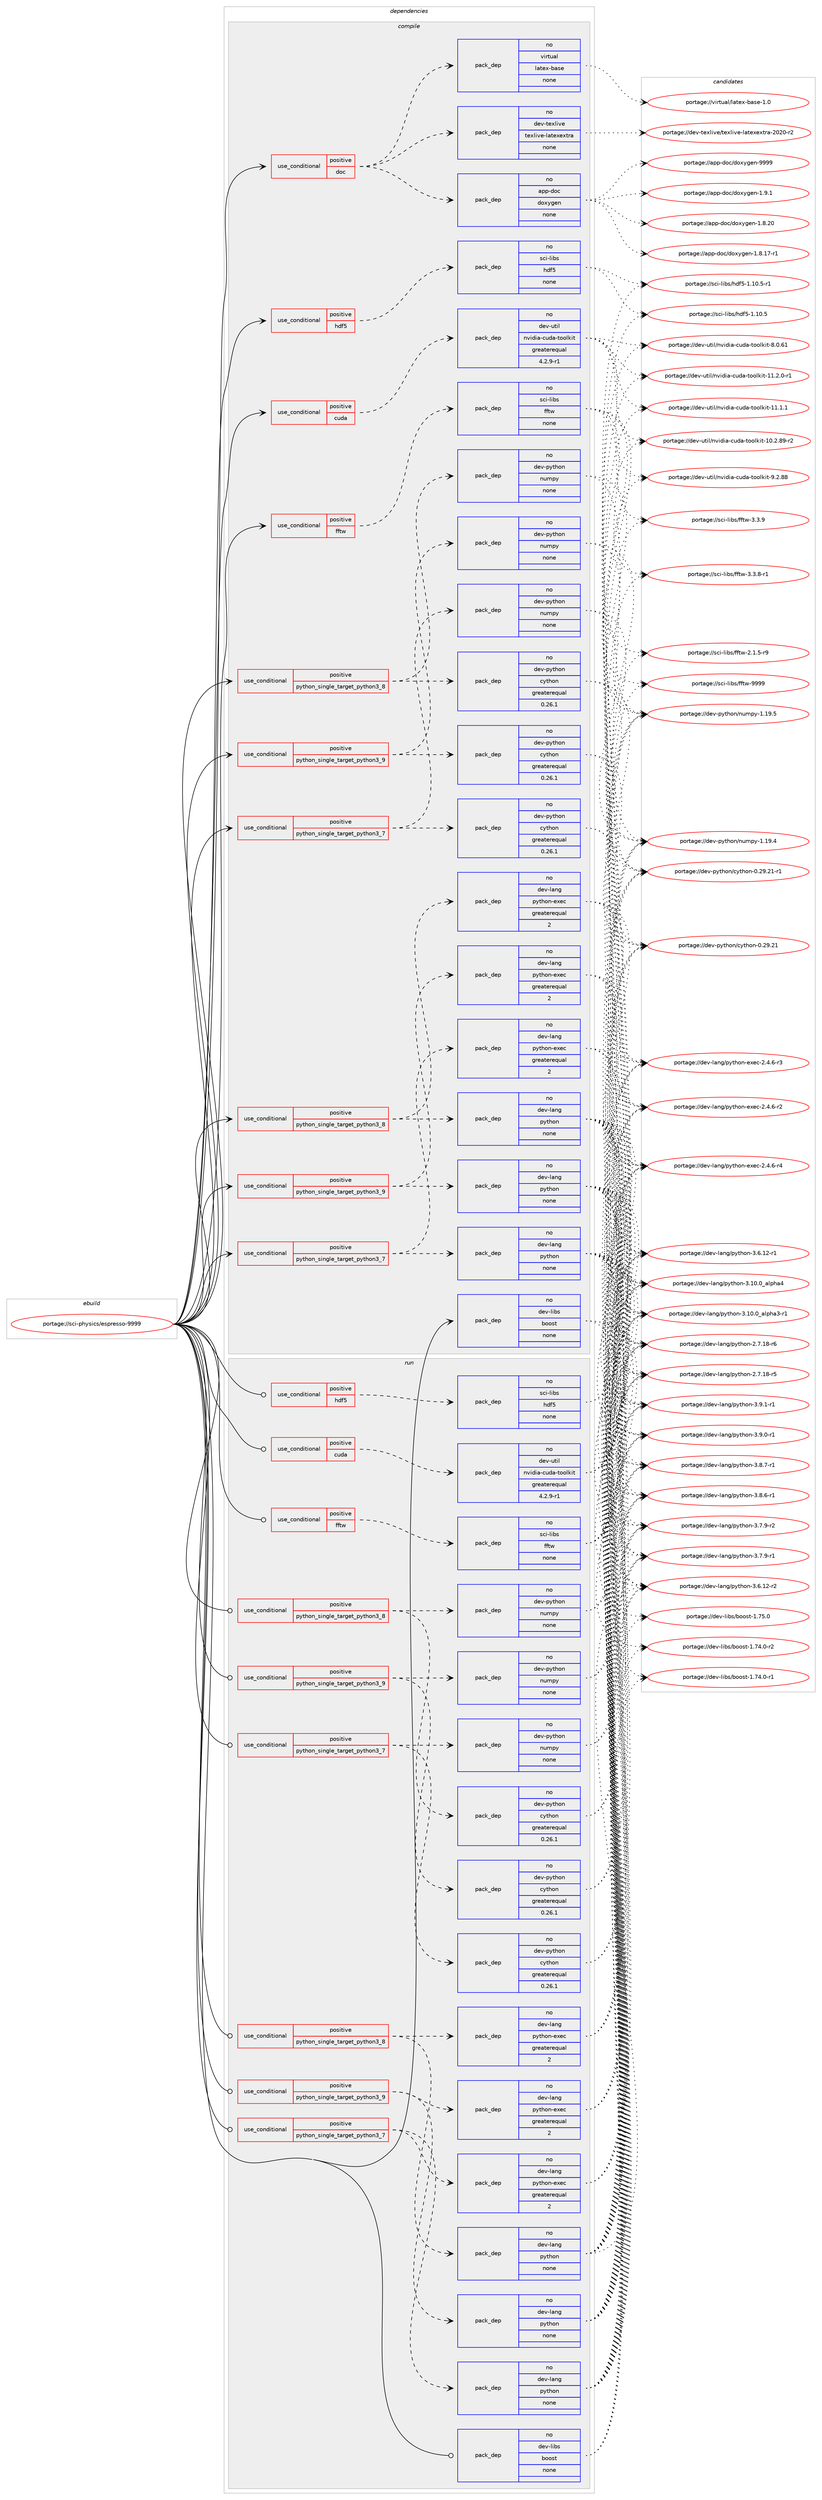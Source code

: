 digraph prolog {

# *************
# Graph options
# *************

newrank=true;
concentrate=true;
compound=true;
graph [rankdir=LR,fontname=Helvetica,fontsize=10,ranksep=1.5];#, ranksep=2.5, nodesep=0.2];
edge  [arrowhead=vee];
node  [fontname=Helvetica,fontsize=10];

# **********
# The ebuild
# **********

subgraph cluster_leftcol {
color=gray;
rank=same;
label=<<i>ebuild</i>>;
id [label="portage://sci-physics/espresso-9999", color=red, width=4, href="../sci-physics/espresso-9999.svg"];
}

# ****************
# The dependencies
# ****************

subgraph cluster_midcol {
color=gray;
label=<<i>dependencies</i>>;
subgraph cluster_compile {
fillcolor="#eeeeee";
style=filled;
label=<<i>compile</i>>;
subgraph cond4756 {
dependency15564 [label=<<TABLE BORDER="0" CELLBORDER="1" CELLSPACING="0" CELLPADDING="4"><TR><TD ROWSPAN="3" CELLPADDING="10">use_conditional</TD></TR><TR><TD>positive</TD></TR><TR><TD>cuda</TD></TR></TABLE>>, shape=none, color=red];
subgraph pack10681 {
dependency15565 [label=<<TABLE BORDER="0" CELLBORDER="1" CELLSPACING="0" CELLPADDING="4" WIDTH="220"><TR><TD ROWSPAN="6" CELLPADDING="30">pack_dep</TD></TR><TR><TD WIDTH="110">no</TD></TR><TR><TD>dev-util</TD></TR><TR><TD>nvidia-cuda-toolkit</TD></TR><TR><TD>greaterequal</TD></TR><TR><TD>4.2.9-r1</TD></TR></TABLE>>, shape=none, color=blue];
}
dependency15564:e -> dependency15565:w [weight=20,style="dashed",arrowhead="vee"];
}
id:e -> dependency15564:w [weight=20,style="solid",arrowhead="vee"];
subgraph cond4757 {
dependency15566 [label=<<TABLE BORDER="0" CELLBORDER="1" CELLSPACING="0" CELLPADDING="4"><TR><TD ROWSPAN="3" CELLPADDING="10">use_conditional</TD></TR><TR><TD>positive</TD></TR><TR><TD>doc</TD></TR></TABLE>>, shape=none, color=red];
subgraph pack10682 {
dependency15567 [label=<<TABLE BORDER="0" CELLBORDER="1" CELLSPACING="0" CELLPADDING="4" WIDTH="220"><TR><TD ROWSPAN="6" CELLPADDING="30">pack_dep</TD></TR><TR><TD WIDTH="110">no</TD></TR><TR><TD>app-doc</TD></TR><TR><TD>doxygen</TD></TR><TR><TD>none</TD></TR><TR><TD></TD></TR></TABLE>>, shape=none, color=blue];
}
dependency15566:e -> dependency15567:w [weight=20,style="dashed",arrowhead="vee"];
subgraph pack10683 {
dependency15568 [label=<<TABLE BORDER="0" CELLBORDER="1" CELLSPACING="0" CELLPADDING="4" WIDTH="220"><TR><TD ROWSPAN="6" CELLPADDING="30">pack_dep</TD></TR><TR><TD WIDTH="110">no</TD></TR><TR><TD>dev-texlive</TD></TR><TR><TD>texlive-latexextra</TD></TR><TR><TD>none</TD></TR><TR><TD></TD></TR></TABLE>>, shape=none, color=blue];
}
dependency15566:e -> dependency15568:w [weight=20,style="dashed",arrowhead="vee"];
subgraph pack10684 {
dependency15569 [label=<<TABLE BORDER="0" CELLBORDER="1" CELLSPACING="0" CELLPADDING="4" WIDTH="220"><TR><TD ROWSPAN="6" CELLPADDING="30">pack_dep</TD></TR><TR><TD WIDTH="110">no</TD></TR><TR><TD>virtual</TD></TR><TR><TD>latex-base</TD></TR><TR><TD>none</TD></TR><TR><TD></TD></TR></TABLE>>, shape=none, color=blue];
}
dependency15566:e -> dependency15569:w [weight=20,style="dashed",arrowhead="vee"];
}
id:e -> dependency15566:w [weight=20,style="solid",arrowhead="vee"];
subgraph cond4758 {
dependency15570 [label=<<TABLE BORDER="0" CELLBORDER="1" CELLSPACING="0" CELLPADDING="4"><TR><TD ROWSPAN="3" CELLPADDING="10">use_conditional</TD></TR><TR><TD>positive</TD></TR><TR><TD>fftw</TD></TR></TABLE>>, shape=none, color=red];
subgraph pack10685 {
dependency15571 [label=<<TABLE BORDER="0" CELLBORDER="1" CELLSPACING="0" CELLPADDING="4" WIDTH="220"><TR><TD ROWSPAN="6" CELLPADDING="30">pack_dep</TD></TR><TR><TD WIDTH="110">no</TD></TR><TR><TD>sci-libs</TD></TR><TR><TD>fftw</TD></TR><TR><TD>none</TD></TR><TR><TD></TD></TR></TABLE>>, shape=none, color=blue];
}
dependency15570:e -> dependency15571:w [weight=20,style="dashed",arrowhead="vee"];
}
id:e -> dependency15570:w [weight=20,style="solid",arrowhead="vee"];
subgraph cond4759 {
dependency15572 [label=<<TABLE BORDER="0" CELLBORDER="1" CELLSPACING="0" CELLPADDING="4"><TR><TD ROWSPAN="3" CELLPADDING="10">use_conditional</TD></TR><TR><TD>positive</TD></TR><TR><TD>hdf5</TD></TR></TABLE>>, shape=none, color=red];
subgraph pack10686 {
dependency15573 [label=<<TABLE BORDER="0" CELLBORDER="1" CELLSPACING="0" CELLPADDING="4" WIDTH="220"><TR><TD ROWSPAN="6" CELLPADDING="30">pack_dep</TD></TR><TR><TD WIDTH="110">no</TD></TR><TR><TD>sci-libs</TD></TR><TR><TD>hdf5</TD></TR><TR><TD>none</TD></TR><TR><TD></TD></TR></TABLE>>, shape=none, color=blue];
}
dependency15572:e -> dependency15573:w [weight=20,style="dashed",arrowhead="vee"];
}
id:e -> dependency15572:w [weight=20,style="solid",arrowhead="vee"];
subgraph cond4760 {
dependency15574 [label=<<TABLE BORDER="0" CELLBORDER="1" CELLSPACING="0" CELLPADDING="4"><TR><TD ROWSPAN="3" CELLPADDING="10">use_conditional</TD></TR><TR><TD>positive</TD></TR><TR><TD>python_single_target_python3_7</TD></TR></TABLE>>, shape=none, color=red];
subgraph pack10687 {
dependency15575 [label=<<TABLE BORDER="0" CELLBORDER="1" CELLSPACING="0" CELLPADDING="4" WIDTH="220"><TR><TD ROWSPAN="6" CELLPADDING="30">pack_dep</TD></TR><TR><TD WIDTH="110">no</TD></TR><TR><TD>dev-lang</TD></TR><TR><TD>python</TD></TR><TR><TD>none</TD></TR><TR><TD></TD></TR></TABLE>>, shape=none, color=blue];
}
dependency15574:e -> dependency15575:w [weight=20,style="dashed",arrowhead="vee"];
subgraph pack10688 {
dependency15576 [label=<<TABLE BORDER="0" CELLBORDER="1" CELLSPACING="0" CELLPADDING="4" WIDTH="220"><TR><TD ROWSPAN="6" CELLPADDING="30">pack_dep</TD></TR><TR><TD WIDTH="110">no</TD></TR><TR><TD>dev-lang</TD></TR><TR><TD>python-exec</TD></TR><TR><TD>greaterequal</TD></TR><TR><TD>2</TD></TR></TABLE>>, shape=none, color=blue];
}
dependency15574:e -> dependency15576:w [weight=20,style="dashed",arrowhead="vee"];
}
id:e -> dependency15574:w [weight=20,style="solid",arrowhead="vee"];
subgraph cond4761 {
dependency15577 [label=<<TABLE BORDER="0" CELLBORDER="1" CELLSPACING="0" CELLPADDING="4"><TR><TD ROWSPAN="3" CELLPADDING="10">use_conditional</TD></TR><TR><TD>positive</TD></TR><TR><TD>python_single_target_python3_7</TD></TR></TABLE>>, shape=none, color=red];
subgraph pack10689 {
dependency15578 [label=<<TABLE BORDER="0" CELLBORDER="1" CELLSPACING="0" CELLPADDING="4" WIDTH="220"><TR><TD ROWSPAN="6" CELLPADDING="30">pack_dep</TD></TR><TR><TD WIDTH="110">no</TD></TR><TR><TD>dev-python</TD></TR><TR><TD>cython</TD></TR><TR><TD>greaterequal</TD></TR><TR><TD>0.26.1</TD></TR></TABLE>>, shape=none, color=blue];
}
dependency15577:e -> dependency15578:w [weight=20,style="dashed",arrowhead="vee"];
subgraph pack10690 {
dependency15579 [label=<<TABLE BORDER="0" CELLBORDER="1" CELLSPACING="0" CELLPADDING="4" WIDTH="220"><TR><TD ROWSPAN="6" CELLPADDING="30">pack_dep</TD></TR><TR><TD WIDTH="110">no</TD></TR><TR><TD>dev-python</TD></TR><TR><TD>numpy</TD></TR><TR><TD>none</TD></TR><TR><TD></TD></TR></TABLE>>, shape=none, color=blue];
}
dependency15577:e -> dependency15579:w [weight=20,style="dashed",arrowhead="vee"];
}
id:e -> dependency15577:w [weight=20,style="solid",arrowhead="vee"];
subgraph cond4762 {
dependency15580 [label=<<TABLE BORDER="0" CELLBORDER="1" CELLSPACING="0" CELLPADDING="4"><TR><TD ROWSPAN="3" CELLPADDING="10">use_conditional</TD></TR><TR><TD>positive</TD></TR><TR><TD>python_single_target_python3_8</TD></TR></TABLE>>, shape=none, color=red];
subgraph pack10691 {
dependency15581 [label=<<TABLE BORDER="0" CELLBORDER="1" CELLSPACING="0" CELLPADDING="4" WIDTH="220"><TR><TD ROWSPAN="6" CELLPADDING="30">pack_dep</TD></TR><TR><TD WIDTH="110">no</TD></TR><TR><TD>dev-lang</TD></TR><TR><TD>python</TD></TR><TR><TD>none</TD></TR><TR><TD></TD></TR></TABLE>>, shape=none, color=blue];
}
dependency15580:e -> dependency15581:w [weight=20,style="dashed",arrowhead="vee"];
subgraph pack10692 {
dependency15582 [label=<<TABLE BORDER="0" CELLBORDER="1" CELLSPACING="0" CELLPADDING="4" WIDTH="220"><TR><TD ROWSPAN="6" CELLPADDING="30">pack_dep</TD></TR><TR><TD WIDTH="110">no</TD></TR><TR><TD>dev-lang</TD></TR><TR><TD>python-exec</TD></TR><TR><TD>greaterequal</TD></TR><TR><TD>2</TD></TR></TABLE>>, shape=none, color=blue];
}
dependency15580:e -> dependency15582:w [weight=20,style="dashed",arrowhead="vee"];
}
id:e -> dependency15580:w [weight=20,style="solid",arrowhead="vee"];
subgraph cond4763 {
dependency15583 [label=<<TABLE BORDER="0" CELLBORDER="1" CELLSPACING="0" CELLPADDING="4"><TR><TD ROWSPAN="3" CELLPADDING="10">use_conditional</TD></TR><TR><TD>positive</TD></TR><TR><TD>python_single_target_python3_8</TD></TR></TABLE>>, shape=none, color=red];
subgraph pack10693 {
dependency15584 [label=<<TABLE BORDER="0" CELLBORDER="1" CELLSPACING="0" CELLPADDING="4" WIDTH="220"><TR><TD ROWSPAN="6" CELLPADDING="30">pack_dep</TD></TR><TR><TD WIDTH="110">no</TD></TR><TR><TD>dev-python</TD></TR><TR><TD>cython</TD></TR><TR><TD>greaterequal</TD></TR><TR><TD>0.26.1</TD></TR></TABLE>>, shape=none, color=blue];
}
dependency15583:e -> dependency15584:w [weight=20,style="dashed",arrowhead="vee"];
subgraph pack10694 {
dependency15585 [label=<<TABLE BORDER="0" CELLBORDER="1" CELLSPACING="0" CELLPADDING="4" WIDTH="220"><TR><TD ROWSPAN="6" CELLPADDING="30">pack_dep</TD></TR><TR><TD WIDTH="110">no</TD></TR><TR><TD>dev-python</TD></TR><TR><TD>numpy</TD></TR><TR><TD>none</TD></TR><TR><TD></TD></TR></TABLE>>, shape=none, color=blue];
}
dependency15583:e -> dependency15585:w [weight=20,style="dashed",arrowhead="vee"];
}
id:e -> dependency15583:w [weight=20,style="solid",arrowhead="vee"];
subgraph cond4764 {
dependency15586 [label=<<TABLE BORDER="0" CELLBORDER="1" CELLSPACING="0" CELLPADDING="4"><TR><TD ROWSPAN="3" CELLPADDING="10">use_conditional</TD></TR><TR><TD>positive</TD></TR><TR><TD>python_single_target_python3_9</TD></TR></TABLE>>, shape=none, color=red];
subgraph pack10695 {
dependency15587 [label=<<TABLE BORDER="0" CELLBORDER="1" CELLSPACING="0" CELLPADDING="4" WIDTH="220"><TR><TD ROWSPAN="6" CELLPADDING="30">pack_dep</TD></TR><TR><TD WIDTH="110">no</TD></TR><TR><TD>dev-lang</TD></TR><TR><TD>python</TD></TR><TR><TD>none</TD></TR><TR><TD></TD></TR></TABLE>>, shape=none, color=blue];
}
dependency15586:e -> dependency15587:w [weight=20,style="dashed",arrowhead="vee"];
subgraph pack10696 {
dependency15588 [label=<<TABLE BORDER="0" CELLBORDER="1" CELLSPACING="0" CELLPADDING="4" WIDTH="220"><TR><TD ROWSPAN="6" CELLPADDING="30">pack_dep</TD></TR><TR><TD WIDTH="110">no</TD></TR><TR><TD>dev-lang</TD></TR><TR><TD>python-exec</TD></TR><TR><TD>greaterequal</TD></TR><TR><TD>2</TD></TR></TABLE>>, shape=none, color=blue];
}
dependency15586:e -> dependency15588:w [weight=20,style="dashed",arrowhead="vee"];
}
id:e -> dependency15586:w [weight=20,style="solid",arrowhead="vee"];
subgraph cond4765 {
dependency15589 [label=<<TABLE BORDER="0" CELLBORDER="1" CELLSPACING="0" CELLPADDING="4"><TR><TD ROWSPAN="3" CELLPADDING="10">use_conditional</TD></TR><TR><TD>positive</TD></TR><TR><TD>python_single_target_python3_9</TD></TR></TABLE>>, shape=none, color=red];
subgraph pack10697 {
dependency15590 [label=<<TABLE BORDER="0" CELLBORDER="1" CELLSPACING="0" CELLPADDING="4" WIDTH="220"><TR><TD ROWSPAN="6" CELLPADDING="30">pack_dep</TD></TR><TR><TD WIDTH="110">no</TD></TR><TR><TD>dev-python</TD></TR><TR><TD>cython</TD></TR><TR><TD>greaterequal</TD></TR><TR><TD>0.26.1</TD></TR></TABLE>>, shape=none, color=blue];
}
dependency15589:e -> dependency15590:w [weight=20,style="dashed",arrowhead="vee"];
subgraph pack10698 {
dependency15591 [label=<<TABLE BORDER="0" CELLBORDER="1" CELLSPACING="0" CELLPADDING="4" WIDTH="220"><TR><TD ROWSPAN="6" CELLPADDING="30">pack_dep</TD></TR><TR><TD WIDTH="110">no</TD></TR><TR><TD>dev-python</TD></TR><TR><TD>numpy</TD></TR><TR><TD>none</TD></TR><TR><TD></TD></TR></TABLE>>, shape=none, color=blue];
}
dependency15589:e -> dependency15591:w [weight=20,style="dashed",arrowhead="vee"];
}
id:e -> dependency15589:w [weight=20,style="solid",arrowhead="vee"];
subgraph pack10699 {
dependency15592 [label=<<TABLE BORDER="0" CELLBORDER="1" CELLSPACING="0" CELLPADDING="4" WIDTH="220"><TR><TD ROWSPAN="6" CELLPADDING="30">pack_dep</TD></TR><TR><TD WIDTH="110">no</TD></TR><TR><TD>dev-libs</TD></TR><TR><TD>boost</TD></TR><TR><TD>none</TD></TR><TR><TD></TD></TR></TABLE>>, shape=none, color=blue];
}
id:e -> dependency15592:w [weight=20,style="solid",arrowhead="vee"];
}
subgraph cluster_compileandrun {
fillcolor="#eeeeee";
style=filled;
label=<<i>compile and run</i>>;
}
subgraph cluster_run {
fillcolor="#eeeeee";
style=filled;
label=<<i>run</i>>;
subgraph cond4766 {
dependency15593 [label=<<TABLE BORDER="0" CELLBORDER="1" CELLSPACING="0" CELLPADDING="4"><TR><TD ROWSPAN="3" CELLPADDING="10">use_conditional</TD></TR><TR><TD>positive</TD></TR><TR><TD>cuda</TD></TR></TABLE>>, shape=none, color=red];
subgraph pack10700 {
dependency15594 [label=<<TABLE BORDER="0" CELLBORDER="1" CELLSPACING="0" CELLPADDING="4" WIDTH="220"><TR><TD ROWSPAN="6" CELLPADDING="30">pack_dep</TD></TR><TR><TD WIDTH="110">no</TD></TR><TR><TD>dev-util</TD></TR><TR><TD>nvidia-cuda-toolkit</TD></TR><TR><TD>greaterequal</TD></TR><TR><TD>4.2.9-r1</TD></TR></TABLE>>, shape=none, color=blue];
}
dependency15593:e -> dependency15594:w [weight=20,style="dashed",arrowhead="vee"];
}
id:e -> dependency15593:w [weight=20,style="solid",arrowhead="odot"];
subgraph cond4767 {
dependency15595 [label=<<TABLE BORDER="0" CELLBORDER="1" CELLSPACING="0" CELLPADDING="4"><TR><TD ROWSPAN="3" CELLPADDING="10">use_conditional</TD></TR><TR><TD>positive</TD></TR><TR><TD>fftw</TD></TR></TABLE>>, shape=none, color=red];
subgraph pack10701 {
dependency15596 [label=<<TABLE BORDER="0" CELLBORDER="1" CELLSPACING="0" CELLPADDING="4" WIDTH="220"><TR><TD ROWSPAN="6" CELLPADDING="30">pack_dep</TD></TR><TR><TD WIDTH="110">no</TD></TR><TR><TD>sci-libs</TD></TR><TR><TD>fftw</TD></TR><TR><TD>none</TD></TR><TR><TD></TD></TR></TABLE>>, shape=none, color=blue];
}
dependency15595:e -> dependency15596:w [weight=20,style="dashed",arrowhead="vee"];
}
id:e -> dependency15595:w [weight=20,style="solid",arrowhead="odot"];
subgraph cond4768 {
dependency15597 [label=<<TABLE BORDER="0" CELLBORDER="1" CELLSPACING="0" CELLPADDING="4"><TR><TD ROWSPAN="3" CELLPADDING="10">use_conditional</TD></TR><TR><TD>positive</TD></TR><TR><TD>hdf5</TD></TR></TABLE>>, shape=none, color=red];
subgraph pack10702 {
dependency15598 [label=<<TABLE BORDER="0" CELLBORDER="1" CELLSPACING="0" CELLPADDING="4" WIDTH="220"><TR><TD ROWSPAN="6" CELLPADDING="30">pack_dep</TD></TR><TR><TD WIDTH="110">no</TD></TR><TR><TD>sci-libs</TD></TR><TR><TD>hdf5</TD></TR><TR><TD>none</TD></TR><TR><TD></TD></TR></TABLE>>, shape=none, color=blue];
}
dependency15597:e -> dependency15598:w [weight=20,style="dashed",arrowhead="vee"];
}
id:e -> dependency15597:w [weight=20,style="solid",arrowhead="odot"];
subgraph cond4769 {
dependency15599 [label=<<TABLE BORDER="0" CELLBORDER="1" CELLSPACING="0" CELLPADDING="4"><TR><TD ROWSPAN="3" CELLPADDING="10">use_conditional</TD></TR><TR><TD>positive</TD></TR><TR><TD>python_single_target_python3_7</TD></TR></TABLE>>, shape=none, color=red];
subgraph pack10703 {
dependency15600 [label=<<TABLE BORDER="0" CELLBORDER="1" CELLSPACING="0" CELLPADDING="4" WIDTH="220"><TR><TD ROWSPAN="6" CELLPADDING="30">pack_dep</TD></TR><TR><TD WIDTH="110">no</TD></TR><TR><TD>dev-lang</TD></TR><TR><TD>python</TD></TR><TR><TD>none</TD></TR><TR><TD></TD></TR></TABLE>>, shape=none, color=blue];
}
dependency15599:e -> dependency15600:w [weight=20,style="dashed",arrowhead="vee"];
subgraph pack10704 {
dependency15601 [label=<<TABLE BORDER="0" CELLBORDER="1" CELLSPACING="0" CELLPADDING="4" WIDTH="220"><TR><TD ROWSPAN="6" CELLPADDING="30">pack_dep</TD></TR><TR><TD WIDTH="110">no</TD></TR><TR><TD>dev-lang</TD></TR><TR><TD>python-exec</TD></TR><TR><TD>greaterequal</TD></TR><TR><TD>2</TD></TR></TABLE>>, shape=none, color=blue];
}
dependency15599:e -> dependency15601:w [weight=20,style="dashed",arrowhead="vee"];
}
id:e -> dependency15599:w [weight=20,style="solid",arrowhead="odot"];
subgraph cond4770 {
dependency15602 [label=<<TABLE BORDER="0" CELLBORDER="1" CELLSPACING="0" CELLPADDING="4"><TR><TD ROWSPAN="3" CELLPADDING="10">use_conditional</TD></TR><TR><TD>positive</TD></TR><TR><TD>python_single_target_python3_7</TD></TR></TABLE>>, shape=none, color=red];
subgraph pack10705 {
dependency15603 [label=<<TABLE BORDER="0" CELLBORDER="1" CELLSPACING="0" CELLPADDING="4" WIDTH="220"><TR><TD ROWSPAN="6" CELLPADDING="30">pack_dep</TD></TR><TR><TD WIDTH="110">no</TD></TR><TR><TD>dev-python</TD></TR><TR><TD>cython</TD></TR><TR><TD>greaterequal</TD></TR><TR><TD>0.26.1</TD></TR></TABLE>>, shape=none, color=blue];
}
dependency15602:e -> dependency15603:w [weight=20,style="dashed",arrowhead="vee"];
subgraph pack10706 {
dependency15604 [label=<<TABLE BORDER="0" CELLBORDER="1" CELLSPACING="0" CELLPADDING="4" WIDTH="220"><TR><TD ROWSPAN="6" CELLPADDING="30">pack_dep</TD></TR><TR><TD WIDTH="110">no</TD></TR><TR><TD>dev-python</TD></TR><TR><TD>numpy</TD></TR><TR><TD>none</TD></TR><TR><TD></TD></TR></TABLE>>, shape=none, color=blue];
}
dependency15602:e -> dependency15604:w [weight=20,style="dashed",arrowhead="vee"];
}
id:e -> dependency15602:w [weight=20,style="solid",arrowhead="odot"];
subgraph cond4771 {
dependency15605 [label=<<TABLE BORDER="0" CELLBORDER="1" CELLSPACING="0" CELLPADDING="4"><TR><TD ROWSPAN="3" CELLPADDING="10">use_conditional</TD></TR><TR><TD>positive</TD></TR><TR><TD>python_single_target_python3_8</TD></TR></TABLE>>, shape=none, color=red];
subgraph pack10707 {
dependency15606 [label=<<TABLE BORDER="0" CELLBORDER="1" CELLSPACING="0" CELLPADDING="4" WIDTH="220"><TR><TD ROWSPAN="6" CELLPADDING="30">pack_dep</TD></TR><TR><TD WIDTH="110">no</TD></TR><TR><TD>dev-lang</TD></TR><TR><TD>python</TD></TR><TR><TD>none</TD></TR><TR><TD></TD></TR></TABLE>>, shape=none, color=blue];
}
dependency15605:e -> dependency15606:w [weight=20,style="dashed",arrowhead="vee"];
subgraph pack10708 {
dependency15607 [label=<<TABLE BORDER="0" CELLBORDER="1" CELLSPACING="0" CELLPADDING="4" WIDTH="220"><TR><TD ROWSPAN="6" CELLPADDING="30">pack_dep</TD></TR><TR><TD WIDTH="110">no</TD></TR><TR><TD>dev-lang</TD></TR><TR><TD>python-exec</TD></TR><TR><TD>greaterequal</TD></TR><TR><TD>2</TD></TR></TABLE>>, shape=none, color=blue];
}
dependency15605:e -> dependency15607:w [weight=20,style="dashed",arrowhead="vee"];
}
id:e -> dependency15605:w [weight=20,style="solid",arrowhead="odot"];
subgraph cond4772 {
dependency15608 [label=<<TABLE BORDER="0" CELLBORDER="1" CELLSPACING="0" CELLPADDING="4"><TR><TD ROWSPAN="3" CELLPADDING="10">use_conditional</TD></TR><TR><TD>positive</TD></TR><TR><TD>python_single_target_python3_8</TD></TR></TABLE>>, shape=none, color=red];
subgraph pack10709 {
dependency15609 [label=<<TABLE BORDER="0" CELLBORDER="1" CELLSPACING="0" CELLPADDING="4" WIDTH="220"><TR><TD ROWSPAN="6" CELLPADDING="30">pack_dep</TD></TR><TR><TD WIDTH="110">no</TD></TR><TR><TD>dev-python</TD></TR><TR><TD>cython</TD></TR><TR><TD>greaterequal</TD></TR><TR><TD>0.26.1</TD></TR></TABLE>>, shape=none, color=blue];
}
dependency15608:e -> dependency15609:w [weight=20,style="dashed",arrowhead="vee"];
subgraph pack10710 {
dependency15610 [label=<<TABLE BORDER="0" CELLBORDER="1" CELLSPACING="0" CELLPADDING="4" WIDTH="220"><TR><TD ROWSPAN="6" CELLPADDING="30">pack_dep</TD></TR><TR><TD WIDTH="110">no</TD></TR><TR><TD>dev-python</TD></TR><TR><TD>numpy</TD></TR><TR><TD>none</TD></TR><TR><TD></TD></TR></TABLE>>, shape=none, color=blue];
}
dependency15608:e -> dependency15610:w [weight=20,style="dashed",arrowhead="vee"];
}
id:e -> dependency15608:w [weight=20,style="solid",arrowhead="odot"];
subgraph cond4773 {
dependency15611 [label=<<TABLE BORDER="0" CELLBORDER="1" CELLSPACING="0" CELLPADDING="4"><TR><TD ROWSPAN="3" CELLPADDING="10">use_conditional</TD></TR><TR><TD>positive</TD></TR><TR><TD>python_single_target_python3_9</TD></TR></TABLE>>, shape=none, color=red];
subgraph pack10711 {
dependency15612 [label=<<TABLE BORDER="0" CELLBORDER="1" CELLSPACING="0" CELLPADDING="4" WIDTH="220"><TR><TD ROWSPAN="6" CELLPADDING="30">pack_dep</TD></TR><TR><TD WIDTH="110">no</TD></TR><TR><TD>dev-lang</TD></TR><TR><TD>python</TD></TR><TR><TD>none</TD></TR><TR><TD></TD></TR></TABLE>>, shape=none, color=blue];
}
dependency15611:e -> dependency15612:w [weight=20,style="dashed",arrowhead="vee"];
subgraph pack10712 {
dependency15613 [label=<<TABLE BORDER="0" CELLBORDER="1" CELLSPACING="0" CELLPADDING="4" WIDTH="220"><TR><TD ROWSPAN="6" CELLPADDING="30">pack_dep</TD></TR><TR><TD WIDTH="110">no</TD></TR><TR><TD>dev-lang</TD></TR><TR><TD>python-exec</TD></TR><TR><TD>greaterequal</TD></TR><TR><TD>2</TD></TR></TABLE>>, shape=none, color=blue];
}
dependency15611:e -> dependency15613:w [weight=20,style="dashed",arrowhead="vee"];
}
id:e -> dependency15611:w [weight=20,style="solid",arrowhead="odot"];
subgraph cond4774 {
dependency15614 [label=<<TABLE BORDER="0" CELLBORDER="1" CELLSPACING="0" CELLPADDING="4"><TR><TD ROWSPAN="3" CELLPADDING="10">use_conditional</TD></TR><TR><TD>positive</TD></TR><TR><TD>python_single_target_python3_9</TD></TR></TABLE>>, shape=none, color=red];
subgraph pack10713 {
dependency15615 [label=<<TABLE BORDER="0" CELLBORDER="1" CELLSPACING="0" CELLPADDING="4" WIDTH="220"><TR><TD ROWSPAN="6" CELLPADDING="30">pack_dep</TD></TR><TR><TD WIDTH="110">no</TD></TR><TR><TD>dev-python</TD></TR><TR><TD>cython</TD></TR><TR><TD>greaterequal</TD></TR><TR><TD>0.26.1</TD></TR></TABLE>>, shape=none, color=blue];
}
dependency15614:e -> dependency15615:w [weight=20,style="dashed",arrowhead="vee"];
subgraph pack10714 {
dependency15616 [label=<<TABLE BORDER="0" CELLBORDER="1" CELLSPACING="0" CELLPADDING="4" WIDTH="220"><TR><TD ROWSPAN="6" CELLPADDING="30">pack_dep</TD></TR><TR><TD WIDTH="110">no</TD></TR><TR><TD>dev-python</TD></TR><TR><TD>numpy</TD></TR><TR><TD>none</TD></TR><TR><TD></TD></TR></TABLE>>, shape=none, color=blue];
}
dependency15614:e -> dependency15616:w [weight=20,style="dashed",arrowhead="vee"];
}
id:e -> dependency15614:w [weight=20,style="solid",arrowhead="odot"];
subgraph pack10715 {
dependency15617 [label=<<TABLE BORDER="0" CELLBORDER="1" CELLSPACING="0" CELLPADDING="4" WIDTH="220"><TR><TD ROWSPAN="6" CELLPADDING="30">pack_dep</TD></TR><TR><TD WIDTH="110">no</TD></TR><TR><TD>dev-libs</TD></TR><TR><TD>boost</TD></TR><TR><TD>none</TD></TR><TR><TD></TD></TR></TABLE>>, shape=none, color=blue];
}
id:e -> dependency15617:w [weight=20,style="solid",arrowhead="odot"];
}
}

# **************
# The candidates
# **************

subgraph cluster_choices {
rank=same;
color=gray;
label=<<i>candidates</i>>;

subgraph choice10681 {
color=black;
nodesep=1;
choice1001011184511711610510847110118105100105974599117100974511611111110810710511645574650465656 [label="portage://dev-util/nvidia-cuda-toolkit-9.2.88", color=red, width=4,href="../dev-util/nvidia-cuda-toolkit-9.2.88.svg"];
choice1001011184511711610510847110118105100105974599117100974511611111110810710511645564648465449 [label="portage://dev-util/nvidia-cuda-toolkit-8.0.61", color=red, width=4,href="../dev-util/nvidia-cuda-toolkit-8.0.61.svg"];
choice10010111845117116105108471101181051001059745991171009745116111111108107105116454949465046484511449 [label="portage://dev-util/nvidia-cuda-toolkit-11.2.0-r1", color=red, width=4,href="../dev-util/nvidia-cuda-toolkit-11.2.0-r1.svg"];
choice1001011184511711610510847110118105100105974599117100974511611111110810710511645494946494649 [label="portage://dev-util/nvidia-cuda-toolkit-11.1.1", color=red, width=4,href="../dev-util/nvidia-cuda-toolkit-11.1.1.svg"];
choice1001011184511711610510847110118105100105974599117100974511611111110810710511645494846504656574511450 [label="portage://dev-util/nvidia-cuda-toolkit-10.2.89-r2", color=red, width=4,href="../dev-util/nvidia-cuda-toolkit-10.2.89-r2.svg"];
dependency15565:e -> choice1001011184511711610510847110118105100105974599117100974511611111110810710511645574650465656:w [style=dotted,weight="100"];
dependency15565:e -> choice1001011184511711610510847110118105100105974599117100974511611111110810710511645564648465449:w [style=dotted,weight="100"];
dependency15565:e -> choice10010111845117116105108471101181051001059745991171009745116111111108107105116454949465046484511449:w [style=dotted,weight="100"];
dependency15565:e -> choice1001011184511711610510847110118105100105974599117100974511611111110810710511645494946494649:w [style=dotted,weight="100"];
dependency15565:e -> choice1001011184511711610510847110118105100105974599117100974511611111110810710511645494846504656574511450:w [style=dotted,weight="100"];
}
subgraph choice10682 {
color=black;
nodesep=1;
choice971121124510011199471001111201211031011104557575757 [label="portage://app-doc/doxygen-9999", color=red, width=4,href="../app-doc/doxygen-9999.svg"];
choice97112112451001119947100111120121103101110454946574649 [label="portage://app-doc/doxygen-1.9.1", color=red, width=4,href="../app-doc/doxygen-1.9.1.svg"];
choice9711211245100111994710011112012110310111045494656465048 [label="portage://app-doc/doxygen-1.8.20", color=red, width=4,href="../app-doc/doxygen-1.8.20.svg"];
choice97112112451001119947100111120121103101110454946564649554511449 [label="portage://app-doc/doxygen-1.8.17-r1", color=red, width=4,href="../app-doc/doxygen-1.8.17-r1.svg"];
dependency15567:e -> choice971121124510011199471001111201211031011104557575757:w [style=dotted,weight="100"];
dependency15567:e -> choice97112112451001119947100111120121103101110454946574649:w [style=dotted,weight="100"];
dependency15567:e -> choice9711211245100111994710011112012110310111045494656465048:w [style=dotted,weight="100"];
dependency15567:e -> choice97112112451001119947100111120121103101110454946564649554511449:w [style=dotted,weight="100"];
}
subgraph choice10683 {
color=black;
nodesep=1;
choice100101118451161011201081051181014711610112010810511810145108971161011201011201161149745504850484511450 [label="portage://dev-texlive/texlive-latexextra-2020-r2", color=red, width=4,href="../dev-texlive/texlive-latexextra-2020-r2.svg"];
dependency15568:e -> choice100101118451161011201081051181014711610112010810511810145108971161011201011201161149745504850484511450:w [style=dotted,weight="100"];
}
subgraph choice10684 {
color=black;
nodesep=1;
choice11810511411611797108471089711610112045989711510145494648 [label="portage://virtual/latex-base-1.0", color=red, width=4,href="../virtual/latex-base-1.0.svg"];
dependency15569:e -> choice11810511411611797108471089711610112045989711510145494648:w [style=dotted,weight="100"];
}
subgraph choice10685 {
color=black;
nodesep=1;
choice115991054510810598115471021021161194557575757 [label="portage://sci-libs/fftw-9999", color=red, width=4,href="../sci-libs/fftw-9999.svg"];
choice11599105451081059811547102102116119455146514657 [label="portage://sci-libs/fftw-3.3.9", color=red, width=4,href="../sci-libs/fftw-3.3.9.svg"];
choice115991054510810598115471021021161194551465146564511449 [label="portage://sci-libs/fftw-3.3.8-r1", color=red, width=4,href="../sci-libs/fftw-3.3.8-r1.svg"];
choice115991054510810598115471021021161194550464946534511457 [label="portage://sci-libs/fftw-2.1.5-r9", color=red, width=4,href="../sci-libs/fftw-2.1.5-r9.svg"];
dependency15571:e -> choice115991054510810598115471021021161194557575757:w [style=dotted,weight="100"];
dependency15571:e -> choice11599105451081059811547102102116119455146514657:w [style=dotted,weight="100"];
dependency15571:e -> choice115991054510810598115471021021161194551465146564511449:w [style=dotted,weight="100"];
dependency15571:e -> choice115991054510810598115471021021161194550464946534511457:w [style=dotted,weight="100"];
}
subgraph choice10686 {
color=black;
nodesep=1;
choice1159910545108105981154710410010253454946494846534511449 [label="portage://sci-libs/hdf5-1.10.5-r1", color=red, width=4,href="../sci-libs/hdf5-1.10.5-r1.svg"];
choice115991054510810598115471041001025345494649484653 [label="portage://sci-libs/hdf5-1.10.5", color=red, width=4,href="../sci-libs/hdf5-1.10.5.svg"];
dependency15573:e -> choice1159910545108105981154710410010253454946494846534511449:w [style=dotted,weight="100"];
dependency15573:e -> choice115991054510810598115471041001025345494649484653:w [style=dotted,weight="100"];
}
subgraph choice10687 {
color=black;
nodesep=1;
choice1001011184510897110103471121211161041111104551465746494511449 [label="portage://dev-lang/python-3.9.1-r1", color=red, width=4,href="../dev-lang/python-3.9.1-r1.svg"];
choice1001011184510897110103471121211161041111104551465746484511449 [label="portage://dev-lang/python-3.9.0-r1", color=red, width=4,href="../dev-lang/python-3.9.0-r1.svg"];
choice1001011184510897110103471121211161041111104551465646554511449 [label="portage://dev-lang/python-3.8.7-r1", color=red, width=4,href="../dev-lang/python-3.8.7-r1.svg"];
choice1001011184510897110103471121211161041111104551465646544511449 [label="portage://dev-lang/python-3.8.6-r1", color=red, width=4,href="../dev-lang/python-3.8.6-r1.svg"];
choice1001011184510897110103471121211161041111104551465546574511450 [label="portage://dev-lang/python-3.7.9-r2", color=red, width=4,href="../dev-lang/python-3.7.9-r2.svg"];
choice1001011184510897110103471121211161041111104551465546574511449 [label="portage://dev-lang/python-3.7.9-r1", color=red, width=4,href="../dev-lang/python-3.7.9-r1.svg"];
choice100101118451089711010347112121116104111110455146544649504511450 [label="portage://dev-lang/python-3.6.12-r2", color=red, width=4,href="../dev-lang/python-3.6.12-r2.svg"];
choice100101118451089711010347112121116104111110455146544649504511449 [label="portage://dev-lang/python-3.6.12-r1", color=red, width=4,href="../dev-lang/python-3.6.12-r1.svg"];
choice1001011184510897110103471121211161041111104551464948464895971081121049752 [label="portage://dev-lang/python-3.10.0_alpha4", color=red, width=4,href="../dev-lang/python-3.10.0_alpha4.svg"];
choice10010111845108971101034711212111610411111045514649484648959710811210497514511449 [label="portage://dev-lang/python-3.10.0_alpha3-r1", color=red, width=4,href="../dev-lang/python-3.10.0_alpha3-r1.svg"];
choice100101118451089711010347112121116104111110455046554649564511454 [label="portage://dev-lang/python-2.7.18-r6", color=red, width=4,href="../dev-lang/python-2.7.18-r6.svg"];
choice100101118451089711010347112121116104111110455046554649564511453 [label="portage://dev-lang/python-2.7.18-r5", color=red, width=4,href="../dev-lang/python-2.7.18-r5.svg"];
dependency15575:e -> choice1001011184510897110103471121211161041111104551465746494511449:w [style=dotted,weight="100"];
dependency15575:e -> choice1001011184510897110103471121211161041111104551465746484511449:w [style=dotted,weight="100"];
dependency15575:e -> choice1001011184510897110103471121211161041111104551465646554511449:w [style=dotted,weight="100"];
dependency15575:e -> choice1001011184510897110103471121211161041111104551465646544511449:w [style=dotted,weight="100"];
dependency15575:e -> choice1001011184510897110103471121211161041111104551465546574511450:w [style=dotted,weight="100"];
dependency15575:e -> choice1001011184510897110103471121211161041111104551465546574511449:w [style=dotted,weight="100"];
dependency15575:e -> choice100101118451089711010347112121116104111110455146544649504511450:w [style=dotted,weight="100"];
dependency15575:e -> choice100101118451089711010347112121116104111110455146544649504511449:w [style=dotted,weight="100"];
dependency15575:e -> choice1001011184510897110103471121211161041111104551464948464895971081121049752:w [style=dotted,weight="100"];
dependency15575:e -> choice10010111845108971101034711212111610411111045514649484648959710811210497514511449:w [style=dotted,weight="100"];
dependency15575:e -> choice100101118451089711010347112121116104111110455046554649564511454:w [style=dotted,weight="100"];
dependency15575:e -> choice100101118451089711010347112121116104111110455046554649564511453:w [style=dotted,weight="100"];
}
subgraph choice10688 {
color=black;
nodesep=1;
choice10010111845108971101034711212111610411111045101120101994550465246544511452 [label="portage://dev-lang/python-exec-2.4.6-r4", color=red, width=4,href="../dev-lang/python-exec-2.4.6-r4.svg"];
choice10010111845108971101034711212111610411111045101120101994550465246544511451 [label="portage://dev-lang/python-exec-2.4.6-r3", color=red, width=4,href="../dev-lang/python-exec-2.4.6-r3.svg"];
choice10010111845108971101034711212111610411111045101120101994550465246544511450 [label="portage://dev-lang/python-exec-2.4.6-r2", color=red, width=4,href="../dev-lang/python-exec-2.4.6-r2.svg"];
dependency15576:e -> choice10010111845108971101034711212111610411111045101120101994550465246544511452:w [style=dotted,weight="100"];
dependency15576:e -> choice10010111845108971101034711212111610411111045101120101994550465246544511451:w [style=dotted,weight="100"];
dependency15576:e -> choice10010111845108971101034711212111610411111045101120101994550465246544511450:w [style=dotted,weight="100"];
}
subgraph choice10689 {
color=black;
nodesep=1;
choice10010111845112121116104111110479912111610411111045484650574650494511449 [label="portage://dev-python/cython-0.29.21-r1", color=red, width=4,href="../dev-python/cython-0.29.21-r1.svg"];
choice1001011184511212111610411111047991211161041111104548465057465049 [label="portage://dev-python/cython-0.29.21", color=red, width=4,href="../dev-python/cython-0.29.21.svg"];
dependency15578:e -> choice10010111845112121116104111110479912111610411111045484650574650494511449:w [style=dotted,weight="100"];
dependency15578:e -> choice1001011184511212111610411111047991211161041111104548465057465049:w [style=dotted,weight="100"];
}
subgraph choice10690 {
color=black;
nodesep=1;
choice100101118451121211161041111104711011710911212145494649574653 [label="portage://dev-python/numpy-1.19.5", color=red, width=4,href="../dev-python/numpy-1.19.5.svg"];
choice100101118451121211161041111104711011710911212145494649574652 [label="portage://dev-python/numpy-1.19.4", color=red, width=4,href="../dev-python/numpy-1.19.4.svg"];
dependency15579:e -> choice100101118451121211161041111104711011710911212145494649574653:w [style=dotted,weight="100"];
dependency15579:e -> choice100101118451121211161041111104711011710911212145494649574652:w [style=dotted,weight="100"];
}
subgraph choice10691 {
color=black;
nodesep=1;
choice1001011184510897110103471121211161041111104551465746494511449 [label="portage://dev-lang/python-3.9.1-r1", color=red, width=4,href="../dev-lang/python-3.9.1-r1.svg"];
choice1001011184510897110103471121211161041111104551465746484511449 [label="portage://dev-lang/python-3.9.0-r1", color=red, width=4,href="../dev-lang/python-3.9.0-r1.svg"];
choice1001011184510897110103471121211161041111104551465646554511449 [label="portage://dev-lang/python-3.8.7-r1", color=red, width=4,href="../dev-lang/python-3.8.7-r1.svg"];
choice1001011184510897110103471121211161041111104551465646544511449 [label="portage://dev-lang/python-3.8.6-r1", color=red, width=4,href="../dev-lang/python-3.8.6-r1.svg"];
choice1001011184510897110103471121211161041111104551465546574511450 [label="portage://dev-lang/python-3.7.9-r2", color=red, width=4,href="../dev-lang/python-3.7.9-r2.svg"];
choice1001011184510897110103471121211161041111104551465546574511449 [label="portage://dev-lang/python-3.7.9-r1", color=red, width=4,href="../dev-lang/python-3.7.9-r1.svg"];
choice100101118451089711010347112121116104111110455146544649504511450 [label="portage://dev-lang/python-3.6.12-r2", color=red, width=4,href="../dev-lang/python-3.6.12-r2.svg"];
choice100101118451089711010347112121116104111110455146544649504511449 [label="portage://dev-lang/python-3.6.12-r1", color=red, width=4,href="../dev-lang/python-3.6.12-r1.svg"];
choice1001011184510897110103471121211161041111104551464948464895971081121049752 [label="portage://dev-lang/python-3.10.0_alpha4", color=red, width=4,href="../dev-lang/python-3.10.0_alpha4.svg"];
choice10010111845108971101034711212111610411111045514649484648959710811210497514511449 [label="portage://dev-lang/python-3.10.0_alpha3-r1", color=red, width=4,href="../dev-lang/python-3.10.0_alpha3-r1.svg"];
choice100101118451089711010347112121116104111110455046554649564511454 [label="portage://dev-lang/python-2.7.18-r6", color=red, width=4,href="../dev-lang/python-2.7.18-r6.svg"];
choice100101118451089711010347112121116104111110455046554649564511453 [label="portage://dev-lang/python-2.7.18-r5", color=red, width=4,href="../dev-lang/python-2.7.18-r5.svg"];
dependency15581:e -> choice1001011184510897110103471121211161041111104551465746494511449:w [style=dotted,weight="100"];
dependency15581:e -> choice1001011184510897110103471121211161041111104551465746484511449:w [style=dotted,weight="100"];
dependency15581:e -> choice1001011184510897110103471121211161041111104551465646554511449:w [style=dotted,weight="100"];
dependency15581:e -> choice1001011184510897110103471121211161041111104551465646544511449:w [style=dotted,weight="100"];
dependency15581:e -> choice1001011184510897110103471121211161041111104551465546574511450:w [style=dotted,weight="100"];
dependency15581:e -> choice1001011184510897110103471121211161041111104551465546574511449:w [style=dotted,weight="100"];
dependency15581:e -> choice100101118451089711010347112121116104111110455146544649504511450:w [style=dotted,weight="100"];
dependency15581:e -> choice100101118451089711010347112121116104111110455146544649504511449:w [style=dotted,weight="100"];
dependency15581:e -> choice1001011184510897110103471121211161041111104551464948464895971081121049752:w [style=dotted,weight="100"];
dependency15581:e -> choice10010111845108971101034711212111610411111045514649484648959710811210497514511449:w [style=dotted,weight="100"];
dependency15581:e -> choice100101118451089711010347112121116104111110455046554649564511454:w [style=dotted,weight="100"];
dependency15581:e -> choice100101118451089711010347112121116104111110455046554649564511453:w [style=dotted,weight="100"];
}
subgraph choice10692 {
color=black;
nodesep=1;
choice10010111845108971101034711212111610411111045101120101994550465246544511452 [label="portage://dev-lang/python-exec-2.4.6-r4", color=red, width=4,href="../dev-lang/python-exec-2.4.6-r4.svg"];
choice10010111845108971101034711212111610411111045101120101994550465246544511451 [label="portage://dev-lang/python-exec-2.4.6-r3", color=red, width=4,href="../dev-lang/python-exec-2.4.6-r3.svg"];
choice10010111845108971101034711212111610411111045101120101994550465246544511450 [label="portage://dev-lang/python-exec-2.4.6-r2", color=red, width=4,href="../dev-lang/python-exec-2.4.6-r2.svg"];
dependency15582:e -> choice10010111845108971101034711212111610411111045101120101994550465246544511452:w [style=dotted,weight="100"];
dependency15582:e -> choice10010111845108971101034711212111610411111045101120101994550465246544511451:w [style=dotted,weight="100"];
dependency15582:e -> choice10010111845108971101034711212111610411111045101120101994550465246544511450:w [style=dotted,weight="100"];
}
subgraph choice10693 {
color=black;
nodesep=1;
choice10010111845112121116104111110479912111610411111045484650574650494511449 [label="portage://dev-python/cython-0.29.21-r1", color=red, width=4,href="../dev-python/cython-0.29.21-r1.svg"];
choice1001011184511212111610411111047991211161041111104548465057465049 [label="portage://dev-python/cython-0.29.21", color=red, width=4,href="../dev-python/cython-0.29.21.svg"];
dependency15584:e -> choice10010111845112121116104111110479912111610411111045484650574650494511449:w [style=dotted,weight="100"];
dependency15584:e -> choice1001011184511212111610411111047991211161041111104548465057465049:w [style=dotted,weight="100"];
}
subgraph choice10694 {
color=black;
nodesep=1;
choice100101118451121211161041111104711011710911212145494649574653 [label="portage://dev-python/numpy-1.19.5", color=red, width=4,href="../dev-python/numpy-1.19.5.svg"];
choice100101118451121211161041111104711011710911212145494649574652 [label="portage://dev-python/numpy-1.19.4", color=red, width=4,href="../dev-python/numpy-1.19.4.svg"];
dependency15585:e -> choice100101118451121211161041111104711011710911212145494649574653:w [style=dotted,weight="100"];
dependency15585:e -> choice100101118451121211161041111104711011710911212145494649574652:w [style=dotted,weight="100"];
}
subgraph choice10695 {
color=black;
nodesep=1;
choice1001011184510897110103471121211161041111104551465746494511449 [label="portage://dev-lang/python-3.9.1-r1", color=red, width=4,href="../dev-lang/python-3.9.1-r1.svg"];
choice1001011184510897110103471121211161041111104551465746484511449 [label="portage://dev-lang/python-3.9.0-r1", color=red, width=4,href="../dev-lang/python-3.9.0-r1.svg"];
choice1001011184510897110103471121211161041111104551465646554511449 [label="portage://dev-lang/python-3.8.7-r1", color=red, width=4,href="../dev-lang/python-3.8.7-r1.svg"];
choice1001011184510897110103471121211161041111104551465646544511449 [label="portage://dev-lang/python-3.8.6-r1", color=red, width=4,href="../dev-lang/python-3.8.6-r1.svg"];
choice1001011184510897110103471121211161041111104551465546574511450 [label="portage://dev-lang/python-3.7.9-r2", color=red, width=4,href="../dev-lang/python-3.7.9-r2.svg"];
choice1001011184510897110103471121211161041111104551465546574511449 [label="portage://dev-lang/python-3.7.9-r1", color=red, width=4,href="../dev-lang/python-3.7.9-r1.svg"];
choice100101118451089711010347112121116104111110455146544649504511450 [label="portage://dev-lang/python-3.6.12-r2", color=red, width=4,href="../dev-lang/python-3.6.12-r2.svg"];
choice100101118451089711010347112121116104111110455146544649504511449 [label="portage://dev-lang/python-3.6.12-r1", color=red, width=4,href="../dev-lang/python-3.6.12-r1.svg"];
choice1001011184510897110103471121211161041111104551464948464895971081121049752 [label="portage://dev-lang/python-3.10.0_alpha4", color=red, width=4,href="../dev-lang/python-3.10.0_alpha4.svg"];
choice10010111845108971101034711212111610411111045514649484648959710811210497514511449 [label="portage://dev-lang/python-3.10.0_alpha3-r1", color=red, width=4,href="../dev-lang/python-3.10.0_alpha3-r1.svg"];
choice100101118451089711010347112121116104111110455046554649564511454 [label="portage://dev-lang/python-2.7.18-r6", color=red, width=4,href="../dev-lang/python-2.7.18-r6.svg"];
choice100101118451089711010347112121116104111110455046554649564511453 [label="portage://dev-lang/python-2.7.18-r5", color=red, width=4,href="../dev-lang/python-2.7.18-r5.svg"];
dependency15587:e -> choice1001011184510897110103471121211161041111104551465746494511449:w [style=dotted,weight="100"];
dependency15587:e -> choice1001011184510897110103471121211161041111104551465746484511449:w [style=dotted,weight="100"];
dependency15587:e -> choice1001011184510897110103471121211161041111104551465646554511449:w [style=dotted,weight="100"];
dependency15587:e -> choice1001011184510897110103471121211161041111104551465646544511449:w [style=dotted,weight="100"];
dependency15587:e -> choice1001011184510897110103471121211161041111104551465546574511450:w [style=dotted,weight="100"];
dependency15587:e -> choice1001011184510897110103471121211161041111104551465546574511449:w [style=dotted,weight="100"];
dependency15587:e -> choice100101118451089711010347112121116104111110455146544649504511450:w [style=dotted,weight="100"];
dependency15587:e -> choice100101118451089711010347112121116104111110455146544649504511449:w [style=dotted,weight="100"];
dependency15587:e -> choice1001011184510897110103471121211161041111104551464948464895971081121049752:w [style=dotted,weight="100"];
dependency15587:e -> choice10010111845108971101034711212111610411111045514649484648959710811210497514511449:w [style=dotted,weight="100"];
dependency15587:e -> choice100101118451089711010347112121116104111110455046554649564511454:w [style=dotted,weight="100"];
dependency15587:e -> choice100101118451089711010347112121116104111110455046554649564511453:w [style=dotted,weight="100"];
}
subgraph choice10696 {
color=black;
nodesep=1;
choice10010111845108971101034711212111610411111045101120101994550465246544511452 [label="portage://dev-lang/python-exec-2.4.6-r4", color=red, width=4,href="../dev-lang/python-exec-2.4.6-r4.svg"];
choice10010111845108971101034711212111610411111045101120101994550465246544511451 [label="portage://dev-lang/python-exec-2.4.6-r3", color=red, width=4,href="../dev-lang/python-exec-2.4.6-r3.svg"];
choice10010111845108971101034711212111610411111045101120101994550465246544511450 [label="portage://dev-lang/python-exec-2.4.6-r2", color=red, width=4,href="../dev-lang/python-exec-2.4.6-r2.svg"];
dependency15588:e -> choice10010111845108971101034711212111610411111045101120101994550465246544511452:w [style=dotted,weight="100"];
dependency15588:e -> choice10010111845108971101034711212111610411111045101120101994550465246544511451:w [style=dotted,weight="100"];
dependency15588:e -> choice10010111845108971101034711212111610411111045101120101994550465246544511450:w [style=dotted,weight="100"];
}
subgraph choice10697 {
color=black;
nodesep=1;
choice10010111845112121116104111110479912111610411111045484650574650494511449 [label="portage://dev-python/cython-0.29.21-r1", color=red, width=4,href="../dev-python/cython-0.29.21-r1.svg"];
choice1001011184511212111610411111047991211161041111104548465057465049 [label="portage://dev-python/cython-0.29.21", color=red, width=4,href="../dev-python/cython-0.29.21.svg"];
dependency15590:e -> choice10010111845112121116104111110479912111610411111045484650574650494511449:w [style=dotted,weight="100"];
dependency15590:e -> choice1001011184511212111610411111047991211161041111104548465057465049:w [style=dotted,weight="100"];
}
subgraph choice10698 {
color=black;
nodesep=1;
choice100101118451121211161041111104711011710911212145494649574653 [label="portage://dev-python/numpy-1.19.5", color=red, width=4,href="../dev-python/numpy-1.19.5.svg"];
choice100101118451121211161041111104711011710911212145494649574652 [label="portage://dev-python/numpy-1.19.4", color=red, width=4,href="../dev-python/numpy-1.19.4.svg"];
dependency15591:e -> choice100101118451121211161041111104711011710911212145494649574653:w [style=dotted,weight="100"];
dependency15591:e -> choice100101118451121211161041111104711011710911212145494649574652:w [style=dotted,weight="100"];
}
subgraph choice10699 {
color=black;
nodesep=1;
choice1001011184510810598115479811111111511645494655534648 [label="portage://dev-libs/boost-1.75.0", color=red, width=4,href="../dev-libs/boost-1.75.0.svg"];
choice10010111845108105981154798111111115116454946555246484511450 [label="portage://dev-libs/boost-1.74.0-r2", color=red, width=4,href="../dev-libs/boost-1.74.0-r2.svg"];
choice10010111845108105981154798111111115116454946555246484511449 [label="portage://dev-libs/boost-1.74.0-r1", color=red, width=4,href="../dev-libs/boost-1.74.0-r1.svg"];
dependency15592:e -> choice1001011184510810598115479811111111511645494655534648:w [style=dotted,weight="100"];
dependency15592:e -> choice10010111845108105981154798111111115116454946555246484511450:w [style=dotted,weight="100"];
dependency15592:e -> choice10010111845108105981154798111111115116454946555246484511449:w [style=dotted,weight="100"];
}
subgraph choice10700 {
color=black;
nodesep=1;
choice1001011184511711610510847110118105100105974599117100974511611111110810710511645574650465656 [label="portage://dev-util/nvidia-cuda-toolkit-9.2.88", color=red, width=4,href="../dev-util/nvidia-cuda-toolkit-9.2.88.svg"];
choice1001011184511711610510847110118105100105974599117100974511611111110810710511645564648465449 [label="portage://dev-util/nvidia-cuda-toolkit-8.0.61", color=red, width=4,href="../dev-util/nvidia-cuda-toolkit-8.0.61.svg"];
choice10010111845117116105108471101181051001059745991171009745116111111108107105116454949465046484511449 [label="portage://dev-util/nvidia-cuda-toolkit-11.2.0-r1", color=red, width=4,href="../dev-util/nvidia-cuda-toolkit-11.2.0-r1.svg"];
choice1001011184511711610510847110118105100105974599117100974511611111110810710511645494946494649 [label="portage://dev-util/nvidia-cuda-toolkit-11.1.1", color=red, width=4,href="../dev-util/nvidia-cuda-toolkit-11.1.1.svg"];
choice1001011184511711610510847110118105100105974599117100974511611111110810710511645494846504656574511450 [label="portage://dev-util/nvidia-cuda-toolkit-10.2.89-r2", color=red, width=4,href="../dev-util/nvidia-cuda-toolkit-10.2.89-r2.svg"];
dependency15594:e -> choice1001011184511711610510847110118105100105974599117100974511611111110810710511645574650465656:w [style=dotted,weight="100"];
dependency15594:e -> choice1001011184511711610510847110118105100105974599117100974511611111110810710511645564648465449:w [style=dotted,weight="100"];
dependency15594:e -> choice10010111845117116105108471101181051001059745991171009745116111111108107105116454949465046484511449:w [style=dotted,weight="100"];
dependency15594:e -> choice1001011184511711610510847110118105100105974599117100974511611111110810710511645494946494649:w [style=dotted,weight="100"];
dependency15594:e -> choice1001011184511711610510847110118105100105974599117100974511611111110810710511645494846504656574511450:w [style=dotted,weight="100"];
}
subgraph choice10701 {
color=black;
nodesep=1;
choice115991054510810598115471021021161194557575757 [label="portage://sci-libs/fftw-9999", color=red, width=4,href="../sci-libs/fftw-9999.svg"];
choice11599105451081059811547102102116119455146514657 [label="portage://sci-libs/fftw-3.3.9", color=red, width=4,href="../sci-libs/fftw-3.3.9.svg"];
choice115991054510810598115471021021161194551465146564511449 [label="portage://sci-libs/fftw-3.3.8-r1", color=red, width=4,href="../sci-libs/fftw-3.3.8-r1.svg"];
choice115991054510810598115471021021161194550464946534511457 [label="portage://sci-libs/fftw-2.1.5-r9", color=red, width=4,href="../sci-libs/fftw-2.1.5-r9.svg"];
dependency15596:e -> choice115991054510810598115471021021161194557575757:w [style=dotted,weight="100"];
dependency15596:e -> choice11599105451081059811547102102116119455146514657:w [style=dotted,weight="100"];
dependency15596:e -> choice115991054510810598115471021021161194551465146564511449:w [style=dotted,weight="100"];
dependency15596:e -> choice115991054510810598115471021021161194550464946534511457:w [style=dotted,weight="100"];
}
subgraph choice10702 {
color=black;
nodesep=1;
choice1159910545108105981154710410010253454946494846534511449 [label="portage://sci-libs/hdf5-1.10.5-r1", color=red, width=4,href="../sci-libs/hdf5-1.10.5-r1.svg"];
choice115991054510810598115471041001025345494649484653 [label="portage://sci-libs/hdf5-1.10.5", color=red, width=4,href="../sci-libs/hdf5-1.10.5.svg"];
dependency15598:e -> choice1159910545108105981154710410010253454946494846534511449:w [style=dotted,weight="100"];
dependency15598:e -> choice115991054510810598115471041001025345494649484653:w [style=dotted,weight="100"];
}
subgraph choice10703 {
color=black;
nodesep=1;
choice1001011184510897110103471121211161041111104551465746494511449 [label="portage://dev-lang/python-3.9.1-r1", color=red, width=4,href="../dev-lang/python-3.9.1-r1.svg"];
choice1001011184510897110103471121211161041111104551465746484511449 [label="portage://dev-lang/python-3.9.0-r1", color=red, width=4,href="../dev-lang/python-3.9.0-r1.svg"];
choice1001011184510897110103471121211161041111104551465646554511449 [label="portage://dev-lang/python-3.8.7-r1", color=red, width=4,href="../dev-lang/python-3.8.7-r1.svg"];
choice1001011184510897110103471121211161041111104551465646544511449 [label="portage://dev-lang/python-3.8.6-r1", color=red, width=4,href="../dev-lang/python-3.8.6-r1.svg"];
choice1001011184510897110103471121211161041111104551465546574511450 [label="portage://dev-lang/python-3.7.9-r2", color=red, width=4,href="../dev-lang/python-3.7.9-r2.svg"];
choice1001011184510897110103471121211161041111104551465546574511449 [label="portage://dev-lang/python-3.7.9-r1", color=red, width=4,href="../dev-lang/python-3.7.9-r1.svg"];
choice100101118451089711010347112121116104111110455146544649504511450 [label="portage://dev-lang/python-3.6.12-r2", color=red, width=4,href="../dev-lang/python-3.6.12-r2.svg"];
choice100101118451089711010347112121116104111110455146544649504511449 [label="portage://dev-lang/python-3.6.12-r1", color=red, width=4,href="../dev-lang/python-3.6.12-r1.svg"];
choice1001011184510897110103471121211161041111104551464948464895971081121049752 [label="portage://dev-lang/python-3.10.0_alpha4", color=red, width=4,href="../dev-lang/python-3.10.0_alpha4.svg"];
choice10010111845108971101034711212111610411111045514649484648959710811210497514511449 [label="portage://dev-lang/python-3.10.0_alpha3-r1", color=red, width=4,href="../dev-lang/python-3.10.0_alpha3-r1.svg"];
choice100101118451089711010347112121116104111110455046554649564511454 [label="portage://dev-lang/python-2.7.18-r6", color=red, width=4,href="../dev-lang/python-2.7.18-r6.svg"];
choice100101118451089711010347112121116104111110455046554649564511453 [label="portage://dev-lang/python-2.7.18-r5", color=red, width=4,href="../dev-lang/python-2.7.18-r5.svg"];
dependency15600:e -> choice1001011184510897110103471121211161041111104551465746494511449:w [style=dotted,weight="100"];
dependency15600:e -> choice1001011184510897110103471121211161041111104551465746484511449:w [style=dotted,weight="100"];
dependency15600:e -> choice1001011184510897110103471121211161041111104551465646554511449:w [style=dotted,weight="100"];
dependency15600:e -> choice1001011184510897110103471121211161041111104551465646544511449:w [style=dotted,weight="100"];
dependency15600:e -> choice1001011184510897110103471121211161041111104551465546574511450:w [style=dotted,weight="100"];
dependency15600:e -> choice1001011184510897110103471121211161041111104551465546574511449:w [style=dotted,weight="100"];
dependency15600:e -> choice100101118451089711010347112121116104111110455146544649504511450:w [style=dotted,weight="100"];
dependency15600:e -> choice100101118451089711010347112121116104111110455146544649504511449:w [style=dotted,weight="100"];
dependency15600:e -> choice1001011184510897110103471121211161041111104551464948464895971081121049752:w [style=dotted,weight="100"];
dependency15600:e -> choice10010111845108971101034711212111610411111045514649484648959710811210497514511449:w [style=dotted,weight="100"];
dependency15600:e -> choice100101118451089711010347112121116104111110455046554649564511454:w [style=dotted,weight="100"];
dependency15600:e -> choice100101118451089711010347112121116104111110455046554649564511453:w [style=dotted,weight="100"];
}
subgraph choice10704 {
color=black;
nodesep=1;
choice10010111845108971101034711212111610411111045101120101994550465246544511452 [label="portage://dev-lang/python-exec-2.4.6-r4", color=red, width=4,href="../dev-lang/python-exec-2.4.6-r4.svg"];
choice10010111845108971101034711212111610411111045101120101994550465246544511451 [label="portage://dev-lang/python-exec-2.4.6-r3", color=red, width=4,href="../dev-lang/python-exec-2.4.6-r3.svg"];
choice10010111845108971101034711212111610411111045101120101994550465246544511450 [label="portage://dev-lang/python-exec-2.4.6-r2", color=red, width=4,href="../dev-lang/python-exec-2.4.6-r2.svg"];
dependency15601:e -> choice10010111845108971101034711212111610411111045101120101994550465246544511452:w [style=dotted,weight="100"];
dependency15601:e -> choice10010111845108971101034711212111610411111045101120101994550465246544511451:w [style=dotted,weight="100"];
dependency15601:e -> choice10010111845108971101034711212111610411111045101120101994550465246544511450:w [style=dotted,weight="100"];
}
subgraph choice10705 {
color=black;
nodesep=1;
choice10010111845112121116104111110479912111610411111045484650574650494511449 [label="portage://dev-python/cython-0.29.21-r1", color=red, width=4,href="../dev-python/cython-0.29.21-r1.svg"];
choice1001011184511212111610411111047991211161041111104548465057465049 [label="portage://dev-python/cython-0.29.21", color=red, width=4,href="../dev-python/cython-0.29.21.svg"];
dependency15603:e -> choice10010111845112121116104111110479912111610411111045484650574650494511449:w [style=dotted,weight="100"];
dependency15603:e -> choice1001011184511212111610411111047991211161041111104548465057465049:w [style=dotted,weight="100"];
}
subgraph choice10706 {
color=black;
nodesep=1;
choice100101118451121211161041111104711011710911212145494649574653 [label="portage://dev-python/numpy-1.19.5", color=red, width=4,href="../dev-python/numpy-1.19.5.svg"];
choice100101118451121211161041111104711011710911212145494649574652 [label="portage://dev-python/numpy-1.19.4", color=red, width=4,href="../dev-python/numpy-1.19.4.svg"];
dependency15604:e -> choice100101118451121211161041111104711011710911212145494649574653:w [style=dotted,weight="100"];
dependency15604:e -> choice100101118451121211161041111104711011710911212145494649574652:w [style=dotted,weight="100"];
}
subgraph choice10707 {
color=black;
nodesep=1;
choice1001011184510897110103471121211161041111104551465746494511449 [label="portage://dev-lang/python-3.9.1-r1", color=red, width=4,href="../dev-lang/python-3.9.1-r1.svg"];
choice1001011184510897110103471121211161041111104551465746484511449 [label="portage://dev-lang/python-3.9.0-r1", color=red, width=4,href="../dev-lang/python-3.9.0-r1.svg"];
choice1001011184510897110103471121211161041111104551465646554511449 [label="portage://dev-lang/python-3.8.7-r1", color=red, width=4,href="../dev-lang/python-3.8.7-r1.svg"];
choice1001011184510897110103471121211161041111104551465646544511449 [label="portage://dev-lang/python-3.8.6-r1", color=red, width=4,href="../dev-lang/python-3.8.6-r1.svg"];
choice1001011184510897110103471121211161041111104551465546574511450 [label="portage://dev-lang/python-3.7.9-r2", color=red, width=4,href="../dev-lang/python-3.7.9-r2.svg"];
choice1001011184510897110103471121211161041111104551465546574511449 [label="portage://dev-lang/python-3.7.9-r1", color=red, width=4,href="../dev-lang/python-3.7.9-r1.svg"];
choice100101118451089711010347112121116104111110455146544649504511450 [label="portage://dev-lang/python-3.6.12-r2", color=red, width=4,href="../dev-lang/python-3.6.12-r2.svg"];
choice100101118451089711010347112121116104111110455146544649504511449 [label="portage://dev-lang/python-3.6.12-r1", color=red, width=4,href="../dev-lang/python-3.6.12-r1.svg"];
choice1001011184510897110103471121211161041111104551464948464895971081121049752 [label="portage://dev-lang/python-3.10.0_alpha4", color=red, width=4,href="../dev-lang/python-3.10.0_alpha4.svg"];
choice10010111845108971101034711212111610411111045514649484648959710811210497514511449 [label="portage://dev-lang/python-3.10.0_alpha3-r1", color=red, width=4,href="../dev-lang/python-3.10.0_alpha3-r1.svg"];
choice100101118451089711010347112121116104111110455046554649564511454 [label="portage://dev-lang/python-2.7.18-r6", color=red, width=4,href="../dev-lang/python-2.7.18-r6.svg"];
choice100101118451089711010347112121116104111110455046554649564511453 [label="portage://dev-lang/python-2.7.18-r5", color=red, width=4,href="../dev-lang/python-2.7.18-r5.svg"];
dependency15606:e -> choice1001011184510897110103471121211161041111104551465746494511449:w [style=dotted,weight="100"];
dependency15606:e -> choice1001011184510897110103471121211161041111104551465746484511449:w [style=dotted,weight="100"];
dependency15606:e -> choice1001011184510897110103471121211161041111104551465646554511449:w [style=dotted,weight="100"];
dependency15606:e -> choice1001011184510897110103471121211161041111104551465646544511449:w [style=dotted,weight="100"];
dependency15606:e -> choice1001011184510897110103471121211161041111104551465546574511450:w [style=dotted,weight="100"];
dependency15606:e -> choice1001011184510897110103471121211161041111104551465546574511449:w [style=dotted,weight="100"];
dependency15606:e -> choice100101118451089711010347112121116104111110455146544649504511450:w [style=dotted,weight="100"];
dependency15606:e -> choice100101118451089711010347112121116104111110455146544649504511449:w [style=dotted,weight="100"];
dependency15606:e -> choice1001011184510897110103471121211161041111104551464948464895971081121049752:w [style=dotted,weight="100"];
dependency15606:e -> choice10010111845108971101034711212111610411111045514649484648959710811210497514511449:w [style=dotted,weight="100"];
dependency15606:e -> choice100101118451089711010347112121116104111110455046554649564511454:w [style=dotted,weight="100"];
dependency15606:e -> choice100101118451089711010347112121116104111110455046554649564511453:w [style=dotted,weight="100"];
}
subgraph choice10708 {
color=black;
nodesep=1;
choice10010111845108971101034711212111610411111045101120101994550465246544511452 [label="portage://dev-lang/python-exec-2.4.6-r4", color=red, width=4,href="../dev-lang/python-exec-2.4.6-r4.svg"];
choice10010111845108971101034711212111610411111045101120101994550465246544511451 [label="portage://dev-lang/python-exec-2.4.6-r3", color=red, width=4,href="../dev-lang/python-exec-2.4.6-r3.svg"];
choice10010111845108971101034711212111610411111045101120101994550465246544511450 [label="portage://dev-lang/python-exec-2.4.6-r2", color=red, width=4,href="../dev-lang/python-exec-2.4.6-r2.svg"];
dependency15607:e -> choice10010111845108971101034711212111610411111045101120101994550465246544511452:w [style=dotted,weight="100"];
dependency15607:e -> choice10010111845108971101034711212111610411111045101120101994550465246544511451:w [style=dotted,weight="100"];
dependency15607:e -> choice10010111845108971101034711212111610411111045101120101994550465246544511450:w [style=dotted,weight="100"];
}
subgraph choice10709 {
color=black;
nodesep=1;
choice10010111845112121116104111110479912111610411111045484650574650494511449 [label="portage://dev-python/cython-0.29.21-r1", color=red, width=4,href="../dev-python/cython-0.29.21-r1.svg"];
choice1001011184511212111610411111047991211161041111104548465057465049 [label="portage://dev-python/cython-0.29.21", color=red, width=4,href="../dev-python/cython-0.29.21.svg"];
dependency15609:e -> choice10010111845112121116104111110479912111610411111045484650574650494511449:w [style=dotted,weight="100"];
dependency15609:e -> choice1001011184511212111610411111047991211161041111104548465057465049:w [style=dotted,weight="100"];
}
subgraph choice10710 {
color=black;
nodesep=1;
choice100101118451121211161041111104711011710911212145494649574653 [label="portage://dev-python/numpy-1.19.5", color=red, width=4,href="../dev-python/numpy-1.19.5.svg"];
choice100101118451121211161041111104711011710911212145494649574652 [label="portage://dev-python/numpy-1.19.4", color=red, width=4,href="../dev-python/numpy-1.19.4.svg"];
dependency15610:e -> choice100101118451121211161041111104711011710911212145494649574653:w [style=dotted,weight="100"];
dependency15610:e -> choice100101118451121211161041111104711011710911212145494649574652:w [style=dotted,weight="100"];
}
subgraph choice10711 {
color=black;
nodesep=1;
choice1001011184510897110103471121211161041111104551465746494511449 [label="portage://dev-lang/python-3.9.1-r1", color=red, width=4,href="../dev-lang/python-3.9.1-r1.svg"];
choice1001011184510897110103471121211161041111104551465746484511449 [label="portage://dev-lang/python-3.9.0-r1", color=red, width=4,href="../dev-lang/python-3.9.0-r1.svg"];
choice1001011184510897110103471121211161041111104551465646554511449 [label="portage://dev-lang/python-3.8.7-r1", color=red, width=4,href="../dev-lang/python-3.8.7-r1.svg"];
choice1001011184510897110103471121211161041111104551465646544511449 [label="portage://dev-lang/python-3.8.6-r1", color=red, width=4,href="../dev-lang/python-3.8.6-r1.svg"];
choice1001011184510897110103471121211161041111104551465546574511450 [label="portage://dev-lang/python-3.7.9-r2", color=red, width=4,href="../dev-lang/python-3.7.9-r2.svg"];
choice1001011184510897110103471121211161041111104551465546574511449 [label="portage://dev-lang/python-3.7.9-r1", color=red, width=4,href="../dev-lang/python-3.7.9-r1.svg"];
choice100101118451089711010347112121116104111110455146544649504511450 [label="portage://dev-lang/python-3.6.12-r2", color=red, width=4,href="../dev-lang/python-3.6.12-r2.svg"];
choice100101118451089711010347112121116104111110455146544649504511449 [label="portage://dev-lang/python-3.6.12-r1", color=red, width=4,href="../dev-lang/python-3.6.12-r1.svg"];
choice1001011184510897110103471121211161041111104551464948464895971081121049752 [label="portage://dev-lang/python-3.10.0_alpha4", color=red, width=4,href="../dev-lang/python-3.10.0_alpha4.svg"];
choice10010111845108971101034711212111610411111045514649484648959710811210497514511449 [label="portage://dev-lang/python-3.10.0_alpha3-r1", color=red, width=4,href="../dev-lang/python-3.10.0_alpha3-r1.svg"];
choice100101118451089711010347112121116104111110455046554649564511454 [label="portage://dev-lang/python-2.7.18-r6", color=red, width=4,href="../dev-lang/python-2.7.18-r6.svg"];
choice100101118451089711010347112121116104111110455046554649564511453 [label="portage://dev-lang/python-2.7.18-r5", color=red, width=4,href="../dev-lang/python-2.7.18-r5.svg"];
dependency15612:e -> choice1001011184510897110103471121211161041111104551465746494511449:w [style=dotted,weight="100"];
dependency15612:e -> choice1001011184510897110103471121211161041111104551465746484511449:w [style=dotted,weight="100"];
dependency15612:e -> choice1001011184510897110103471121211161041111104551465646554511449:w [style=dotted,weight="100"];
dependency15612:e -> choice1001011184510897110103471121211161041111104551465646544511449:w [style=dotted,weight="100"];
dependency15612:e -> choice1001011184510897110103471121211161041111104551465546574511450:w [style=dotted,weight="100"];
dependency15612:e -> choice1001011184510897110103471121211161041111104551465546574511449:w [style=dotted,weight="100"];
dependency15612:e -> choice100101118451089711010347112121116104111110455146544649504511450:w [style=dotted,weight="100"];
dependency15612:e -> choice100101118451089711010347112121116104111110455146544649504511449:w [style=dotted,weight="100"];
dependency15612:e -> choice1001011184510897110103471121211161041111104551464948464895971081121049752:w [style=dotted,weight="100"];
dependency15612:e -> choice10010111845108971101034711212111610411111045514649484648959710811210497514511449:w [style=dotted,weight="100"];
dependency15612:e -> choice100101118451089711010347112121116104111110455046554649564511454:w [style=dotted,weight="100"];
dependency15612:e -> choice100101118451089711010347112121116104111110455046554649564511453:w [style=dotted,weight="100"];
}
subgraph choice10712 {
color=black;
nodesep=1;
choice10010111845108971101034711212111610411111045101120101994550465246544511452 [label="portage://dev-lang/python-exec-2.4.6-r4", color=red, width=4,href="../dev-lang/python-exec-2.4.6-r4.svg"];
choice10010111845108971101034711212111610411111045101120101994550465246544511451 [label="portage://dev-lang/python-exec-2.4.6-r3", color=red, width=4,href="../dev-lang/python-exec-2.4.6-r3.svg"];
choice10010111845108971101034711212111610411111045101120101994550465246544511450 [label="portage://dev-lang/python-exec-2.4.6-r2", color=red, width=4,href="../dev-lang/python-exec-2.4.6-r2.svg"];
dependency15613:e -> choice10010111845108971101034711212111610411111045101120101994550465246544511452:w [style=dotted,weight="100"];
dependency15613:e -> choice10010111845108971101034711212111610411111045101120101994550465246544511451:w [style=dotted,weight="100"];
dependency15613:e -> choice10010111845108971101034711212111610411111045101120101994550465246544511450:w [style=dotted,weight="100"];
}
subgraph choice10713 {
color=black;
nodesep=1;
choice10010111845112121116104111110479912111610411111045484650574650494511449 [label="portage://dev-python/cython-0.29.21-r1", color=red, width=4,href="../dev-python/cython-0.29.21-r1.svg"];
choice1001011184511212111610411111047991211161041111104548465057465049 [label="portage://dev-python/cython-0.29.21", color=red, width=4,href="../dev-python/cython-0.29.21.svg"];
dependency15615:e -> choice10010111845112121116104111110479912111610411111045484650574650494511449:w [style=dotted,weight="100"];
dependency15615:e -> choice1001011184511212111610411111047991211161041111104548465057465049:w [style=dotted,weight="100"];
}
subgraph choice10714 {
color=black;
nodesep=1;
choice100101118451121211161041111104711011710911212145494649574653 [label="portage://dev-python/numpy-1.19.5", color=red, width=4,href="../dev-python/numpy-1.19.5.svg"];
choice100101118451121211161041111104711011710911212145494649574652 [label="portage://dev-python/numpy-1.19.4", color=red, width=4,href="../dev-python/numpy-1.19.4.svg"];
dependency15616:e -> choice100101118451121211161041111104711011710911212145494649574653:w [style=dotted,weight="100"];
dependency15616:e -> choice100101118451121211161041111104711011710911212145494649574652:w [style=dotted,weight="100"];
}
subgraph choice10715 {
color=black;
nodesep=1;
choice1001011184510810598115479811111111511645494655534648 [label="portage://dev-libs/boost-1.75.0", color=red, width=4,href="../dev-libs/boost-1.75.0.svg"];
choice10010111845108105981154798111111115116454946555246484511450 [label="portage://dev-libs/boost-1.74.0-r2", color=red, width=4,href="../dev-libs/boost-1.74.0-r2.svg"];
choice10010111845108105981154798111111115116454946555246484511449 [label="portage://dev-libs/boost-1.74.0-r1", color=red, width=4,href="../dev-libs/boost-1.74.0-r1.svg"];
dependency15617:e -> choice1001011184510810598115479811111111511645494655534648:w [style=dotted,weight="100"];
dependency15617:e -> choice10010111845108105981154798111111115116454946555246484511450:w [style=dotted,weight="100"];
dependency15617:e -> choice10010111845108105981154798111111115116454946555246484511449:w [style=dotted,weight="100"];
}
}

}

